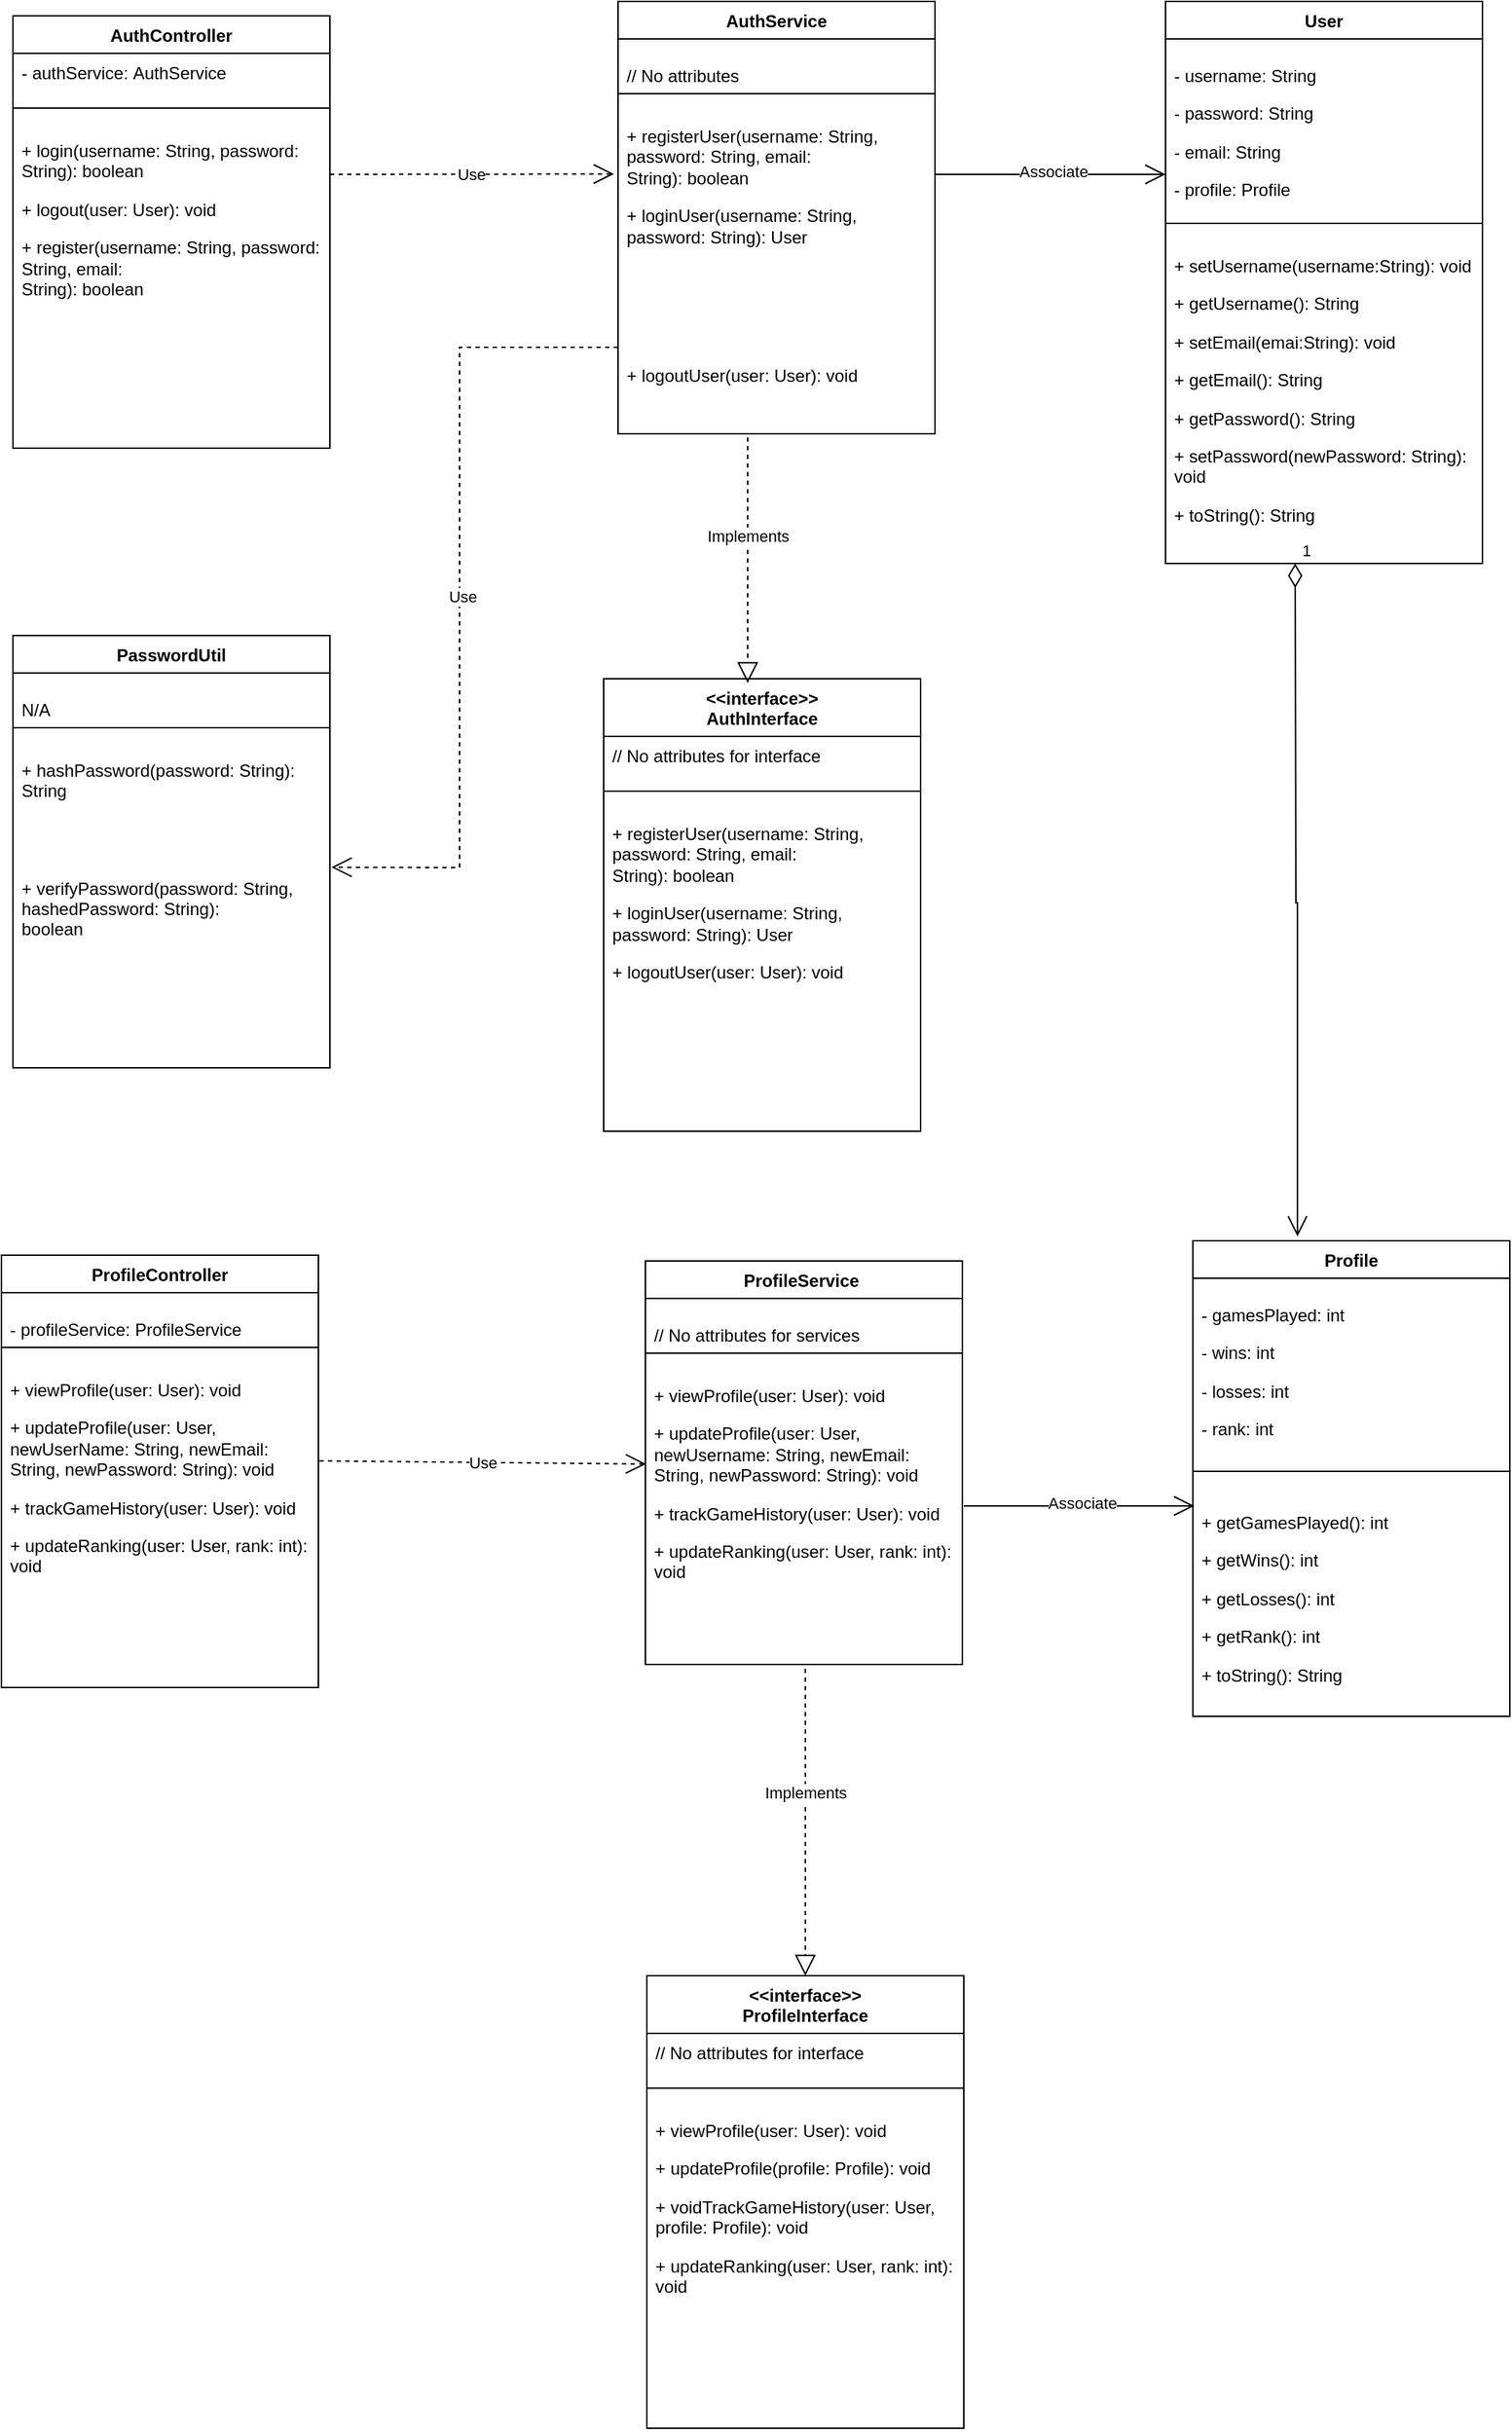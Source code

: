 <mxfile version="24.8.3">
  <diagram name="Page-1" id="Pqs4DjL7h2mbP6MIBxNd">
    <mxGraphModel dx="2116" dy="-1289" grid="1" gridSize="10" guides="1" tooltips="1" connect="1" arrows="1" fold="1" page="1" pageScale="1" pageWidth="850" pageHeight="1100" math="0" shadow="0">
      <root>
        <mxCell id="0" />
        <mxCell id="1" parent="0" />
        <mxCell id="3EMLSMAYIUfV4NDOJgnX-1" value="AuthController" style="swimlane;fontStyle=1;align=center;verticalAlign=top;childLayout=stackLayout;horizontal=1;startSize=26;horizontalStack=0;resizeParent=1;resizeParentMax=0;resizeLast=0;collapsible=1;marginBottom=0;whiteSpace=wrap;html=1;" parent="1" vertex="1">
          <mxGeometry x="-720" y="2260" width="220" height="300" as="geometry" />
        </mxCell>
        <mxCell id="3EMLSMAYIUfV4NDOJgnX-2" value="&lt;font style=&quot;font-size: 12px;&quot;&gt;- authService:&amp;nbsp;&lt;span style=&quot;line-height: 115%;&quot;&gt;AuthService&lt;/span&gt;&lt;/font&gt;" style="text;strokeColor=none;fillColor=none;align=left;verticalAlign=top;spacingLeft=4;spacingRight=4;overflow=hidden;rotatable=0;points=[[0,0.5],[1,0.5]];portConstraint=eastwest;whiteSpace=wrap;html=1;" parent="3EMLSMAYIUfV4NDOJgnX-1" vertex="1">
          <mxGeometry y="26" width="220" height="34" as="geometry" />
        </mxCell>
        <mxCell id="3EMLSMAYIUfV4NDOJgnX-3" value="" style="line;strokeWidth=1;fillColor=none;align=left;verticalAlign=middle;spacingTop=-1;spacingLeft=3;spacingRight=3;rotatable=0;labelPosition=right;points=[];portConstraint=eastwest;strokeColor=inherit;" parent="3EMLSMAYIUfV4NDOJgnX-1" vertex="1">
          <mxGeometry y="60" width="220" height="8" as="geometry" />
        </mxCell>
        <mxCell id="3EMLSMAYIUfV4NDOJgnX-4" value="&lt;p class=&quot;MsoNormal&quot;&gt;+ login(username: String, password: String): boolean&lt;/p&gt;&lt;p class=&quot;MsoNormal&quot;&gt;+ logout(user: User): void&lt;/p&gt;&lt;p class=&quot;MsoNormal&quot;&gt;+ register(username: String, password: String, email:&lt;br&gt;String): boolean&lt;/p&gt;" style="text;strokeColor=none;fillColor=none;align=left;verticalAlign=top;spacingLeft=4;spacingRight=4;overflow=hidden;rotatable=0;points=[[0,0.5],[1,0.5]];portConstraint=eastwest;whiteSpace=wrap;html=1;" parent="3EMLSMAYIUfV4NDOJgnX-1" vertex="1">
          <mxGeometry y="68" width="220" height="232" as="geometry" />
        </mxCell>
        <mxCell id="3EMLSMAYIUfV4NDOJgnX-5" value="ProfileController" style="swimlane;fontStyle=1;align=center;verticalAlign=top;childLayout=stackLayout;horizontal=1;startSize=26;horizontalStack=0;resizeParent=1;resizeParentMax=0;resizeLast=0;collapsible=1;marginBottom=0;whiteSpace=wrap;html=1;" parent="1" vertex="1">
          <mxGeometry x="-728" y="3120" width="220" height="300" as="geometry" />
        </mxCell>
        <mxCell id="3EMLSMAYIUfV4NDOJgnX-6" value="&lt;p class=&quot;MsoNormal&quot;&gt;- profileService: ProfileService&lt;/p&gt;" style="text;strokeColor=none;fillColor=none;align=left;verticalAlign=top;spacingLeft=4;spacingRight=4;overflow=hidden;rotatable=0;points=[[0,0.5],[1,0.5]];portConstraint=eastwest;whiteSpace=wrap;html=1;" parent="3EMLSMAYIUfV4NDOJgnX-5" vertex="1">
          <mxGeometry y="26" width="220" height="34" as="geometry" />
        </mxCell>
        <mxCell id="3EMLSMAYIUfV4NDOJgnX-7" value="" style="line;strokeWidth=1;fillColor=none;align=left;verticalAlign=middle;spacingTop=-1;spacingLeft=3;spacingRight=3;rotatable=0;labelPosition=right;points=[];portConstraint=eastwest;strokeColor=inherit;" parent="3EMLSMAYIUfV4NDOJgnX-5" vertex="1">
          <mxGeometry y="60" width="220" height="8" as="geometry" />
        </mxCell>
        <mxCell id="3EMLSMAYIUfV4NDOJgnX-8" value="&lt;p class=&quot;MsoNormal&quot;&gt;+ viewProfile(user: User): void&lt;/p&gt;&lt;p class=&quot;MsoNormal&quot;&gt;&lt;span style=&quot;background-color: initial;&quot;&gt;+ updateProfile(user: User, newUserName: String, newEmail: String, newPassword: String): void&lt;/span&gt;&lt;/p&gt;&lt;p class=&quot;MsoNormal&quot;&gt;&lt;span style=&quot;background-color: initial;&quot;&gt;+&amp;nbsp;&lt;/span&gt;&lt;span style=&quot;background-color: initial;&quot;&gt;trackGameHistory(user: User): void&lt;/span&gt;&lt;/p&gt;&lt;p class=&quot;MsoNormal&quot;&gt;&lt;span style=&quot;background-color: initial;&quot;&gt;+ updateRanking(user: User, rank: int): void&lt;/span&gt;&lt;/p&gt;" style="text;strokeColor=none;fillColor=none;align=left;verticalAlign=top;spacingLeft=4;spacingRight=4;overflow=hidden;rotatable=0;points=[[0,0.5],[1,0.5]];portConstraint=eastwest;whiteSpace=wrap;html=1;" parent="3EMLSMAYIUfV4NDOJgnX-5" vertex="1">
          <mxGeometry y="68" width="220" height="232" as="geometry" />
        </mxCell>
        <mxCell id="3EMLSMAYIUfV4NDOJgnX-9" value="&lt;div&gt;&amp;lt;&amp;lt;interface&amp;gt;&amp;gt;&lt;/div&gt;AuthInterface" style="swimlane;fontStyle=1;align=center;verticalAlign=top;childLayout=stackLayout;horizontal=1;startSize=40;horizontalStack=0;resizeParent=1;resizeParentMax=0;resizeLast=0;collapsible=1;marginBottom=0;whiteSpace=wrap;html=1;" parent="1" vertex="1">
          <mxGeometry x="-310" y="2720" width="220" height="314" as="geometry" />
        </mxCell>
        <mxCell id="3EMLSMAYIUfV4NDOJgnX-10" value="// No attributes for interface" style="text;strokeColor=none;fillColor=none;align=left;verticalAlign=top;spacingLeft=4;spacingRight=4;overflow=hidden;rotatable=0;points=[[0,0.5],[1,0.5]];portConstraint=eastwest;whiteSpace=wrap;html=1;" parent="3EMLSMAYIUfV4NDOJgnX-9" vertex="1">
          <mxGeometry y="40" width="220" height="34" as="geometry" />
        </mxCell>
        <mxCell id="3EMLSMAYIUfV4NDOJgnX-11" value="" style="line;strokeWidth=1;fillColor=none;align=left;verticalAlign=middle;spacingTop=-1;spacingLeft=3;spacingRight=3;rotatable=0;labelPosition=right;points=[];portConstraint=eastwest;strokeColor=inherit;" parent="3EMLSMAYIUfV4NDOJgnX-9" vertex="1">
          <mxGeometry y="74" width="220" height="8" as="geometry" />
        </mxCell>
        <mxCell id="3EMLSMAYIUfV4NDOJgnX-12" value="&lt;p class=&quot;MsoNormal&quot;&gt;+ registerUser(username: String, password: String, email:&lt;br&gt;String): boolean&lt;/p&gt;&lt;p class=&quot;MsoNormal&quot;&gt;+ loginUser(username: String, password: String): User&lt;/p&gt;&lt;p class=&quot;MsoNormal&quot;&gt;+ logoutUser(user: User): void&lt;/p&gt;" style="text;strokeColor=none;fillColor=none;align=left;verticalAlign=top;spacingLeft=4;spacingRight=4;overflow=hidden;rotatable=0;points=[[0,0.5],[1,0.5]];portConstraint=eastwest;whiteSpace=wrap;html=1;" parent="3EMLSMAYIUfV4NDOJgnX-9" vertex="1">
          <mxGeometry y="82" width="220" height="232" as="geometry" />
        </mxCell>
        <mxCell id="3EMLSMAYIUfV4NDOJgnX-13" value="&lt;div&gt;&amp;lt;&amp;lt;interface&amp;gt;&amp;gt;&lt;/div&gt;ProfileInterface" style="swimlane;fontStyle=1;align=center;verticalAlign=top;childLayout=stackLayout;horizontal=1;startSize=40;horizontalStack=0;resizeParent=1;resizeParentMax=0;resizeLast=0;collapsible=1;marginBottom=0;whiteSpace=wrap;html=1;" parent="1" vertex="1">
          <mxGeometry x="-280" y="3620" width="220" height="314" as="geometry" />
        </mxCell>
        <mxCell id="3EMLSMAYIUfV4NDOJgnX-14" value="// No attributes for interface" style="text;strokeColor=none;fillColor=none;align=left;verticalAlign=top;spacingLeft=4;spacingRight=4;overflow=hidden;rotatable=0;points=[[0,0.5],[1,0.5]];portConstraint=eastwest;whiteSpace=wrap;html=1;" parent="3EMLSMAYIUfV4NDOJgnX-13" vertex="1">
          <mxGeometry y="40" width="220" height="34" as="geometry" />
        </mxCell>
        <mxCell id="3EMLSMAYIUfV4NDOJgnX-15" value="" style="line;strokeWidth=1;fillColor=none;align=left;verticalAlign=middle;spacingTop=-1;spacingLeft=3;spacingRight=3;rotatable=0;labelPosition=right;points=[];portConstraint=eastwest;strokeColor=inherit;" parent="3EMLSMAYIUfV4NDOJgnX-13" vertex="1">
          <mxGeometry y="74" width="220" height="8" as="geometry" />
        </mxCell>
        <mxCell id="3EMLSMAYIUfV4NDOJgnX-16" value="&lt;p class=&quot;MsoNormal&quot;&gt;+ viewProfile(user: User): void&lt;/p&gt;&lt;p class=&quot;MsoNormal&quot;&gt;&lt;span style=&quot;background-color: initial;&quot;&gt;+ updateProfile(profile: Profile): void&lt;/span&gt;&lt;/p&gt;&lt;p class=&quot;MsoNormal&quot;&gt;+ voidTrackGameHistory(user: User, profile: Profile): void&lt;/p&gt;&lt;p class=&quot;MsoNormal&quot;&gt;+ updateRanking(user: User, rank: int): void&lt;/p&gt;" style="text;strokeColor=none;fillColor=none;align=left;verticalAlign=top;spacingLeft=4;spacingRight=4;overflow=hidden;rotatable=0;points=[[0,0.5],[1,0.5]];portConstraint=eastwest;whiteSpace=wrap;html=1;" parent="3EMLSMAYIUfV4NDOJgnX-13" vertex="1">
          <mxGeometry y="82" width="220" height="232" as="geometry" />
        </mxCell>
        <mxCell id="3EMLSMAYIUfV4NDOJgnX-17" value="AuthService" style="swimlane;fontStyle=1;align=center;verticalAlign=top;childLayout=stackLayout;horizontal=1;startSize=26;horizontalStack=0;resizeParent=1;resizeParentMax=0;resizeLast=0;collapsible=1;marginBottom=0;whiteSpace=wrap;html=1;" parent="1" vertex="1">
          <mxGeometry x="-300" y="2250" width="220" height="300" as="geometry" />
        </mxCell>
        <mxCell id="3EMLSMAYIUfV4NDOJgnX-18" value="&lt;p class=&quot;MsoNormal&quot;&gt;// No attributes&lt;/p&gt;" style="text;strokeColor=none;fillColor=none;align=left;verticalAlign=top;spacingLeft=4;spacingRight=4;overflow=hidden;rotatable=0;points=[[0,0.5],[1,0.5]];portConstraint=eastwest;whiteSpace=wrap;html=1;" parent="3EMLSMAYIUfV4NDOJgnX-17" vertex="1">
          <mxGeometry y="26" width="220" height="34" as="geometry" />
        </mxCell>
        <mxCell id="3EMLSMAYIUfV4NDOJgnX-19" value="" style="line;strokeWidth=1;fillColor=none;align=left;verticalAlign=middle;spacingTop=-1;spacingLeft=3;spacingRight=3;rotatable=0;labelPosition=right;points=[];portConstraint=eastwest;strokeColor=inherit;" parent="3EMLSMAYIUfV4NDOJgnX-17" vertex="1">
          <mxGeometry y="60" width="220" height="8" as="geometry" />
        </mxCell>
        <mxCell id="3EMLSMAYIUfV4NDOJgnX-20" value="&lt;p class=&quot;MsoNormal&quot;&gt;+ registerUser(username: String, password: String, email:&lt;br/&gt;String): boolean&lt;/p&gt;&lt;p class=&quot;MsoNormal&quot;&gt;+ loginUser(username: String, password: String): User&lt;/p&gt;&lt;p class=&quot;MsoNormal&quot;&gt;&lt;br/&gt;&lt;br/&gt;&lt;br/&gt;&lt;br/&gt;&lt;/p&gt;&lt;p class=&quot;MsoNormal&quot;&gt;+ logoutUser(user: User): void&lt;/p&gt;" style="text;strokeColor=none;fillColor=none;align=left;verticalAlign=top;spacingLeft=4;spacingRight=4;overflow=hidden;rotatable=0;points=[[0,0.5],[1,0.5]];portConstraint=eastwest;whiteSpace=wrap;html=1;" parent="3EMLSMAYIUfV4NDOJgnX-17" vertex="1">
          <mxGeometry y="68" width="220" height="232" as="geometry" />
        </mxCell>
        <mxCell id="3EMLSMAYIUfV4NDOJgnX-50" value="Use" style="endArrow=open;endSize=12;dashed=1;html=1;rounded=0;entryX=1.005;entryY=0.4;entryDx=0;entryDy=0;entryPerimeter=0;" parent="3EMLSMAYIUfV4NDOJgnX-17" target="3EMLSMAYIUfV4NDOJgnX-36" edge="1">
          <mxGeometry x="0.011" y="2" width="160" relative="1" as="geometry">
            <mxPoint y="240" as="sourcePoint" />
            <mxPoint x="160" y="240" as="targetPoint" />
            <Array as="points">
              <mxPoint x="-110" y="240" />
              <mxPoint x="-110" y="601" />
            </Array>
            <mxPoint as="offset" />
          </mxGeometry>
        </mxCell>
        <mxCell id="QoooITvmugHajC07nZIx-7" value="" style="endArrow=block;dashed=1;endFill=0;endSize=12;html=1;rounded=0;entryX=0.5;entryY=0;entryDx=0;entryDy=0;exitX=0.409;exitY=1.011;exitDx=0;exitDy=0;exitPerimeter=0;" edge="1" parent="3EMLSMAYIUfV4NDOJgnX-17" source="3EMLSMAYIUfV4NDOJgnX-20">
          <mxGeometry width="160" relative="1" as="geometry">
            <mxPoint x="90" y="310" as="sourcePoint" />
            <mxPoint x="90" y="473" as="targetPoint" />
          </mxGeometry>
        </mxCell>
        <mxCell id="QoooITvmugHajC07nZIx-8" value="Implements" style="edgeLabel;html=1;align=center;verticalAlign=middle;resizable=0;points=[];" vertex="1" connectable="0" parent="QoooITvmugHajC07nZIx-7">
          <mxGeometry x="-0.188" relative="1" as="geometry">
            <mxPoint y="-1" as="offset" />
          </mxGeometry>
        </mxCell>
        <mxCell id="3EMLSMAYIUfV4NDOJgnX-21" value="ProfileService&amp;nbsp;" style="swimlane;fontStyle=1;align=center;verticalAlign=top;childLayout=stackLayout;horizontal=1;startSize=26;horizontalStack=0;resizeParent=1;resizeParentMax=0;resizeLast=0;collapsible=1;marginBottom=0;whiteSpace=wrap;html=1;" parent="1" vertex="1">
          <mxGeometry x="-281" y="3124" width="220" height="280" as="geometry" />
        </mxCell>
        <mxCell id="3EMLSMAYIUfV4NDOJgnX-22" value="&lt;p class=&quot;MsoNormal&quot;&gt;// No attributes for services&lt;/p&gt;" style="text;strokeColor=none;fillColor=none;align=left;verticalAlign=top;spacingLeft=4;spacingRight=4;overflow=hidden;rotatable=0;points=[[0,0.5],[1,0.5]];portConstraint=eastwest;whiteSpace=wrap;html=1;" parent="3EMLSMAYIUfV4NDOJgnX-21" vertex="1">
          <mxGeometry y="26" width="220" height="34" as="geometry" />
        </mxCell>
        <mxCell id="3EMLSMAYIUfV4NDOJgnX-23" value="" style="line;strokeWidth=1;fillColor=none;align=left;verticalAlign=middle;spacingTop=-1;spacingLeft=3;spacingRight=3;rotatable=0;labelPosition=right;points=[];portConstraint=eastwest;strokeColor=inherit;" parent="3EMLSMAYIUfV4NDOJgnX-21" vertex="1">
          <mxGeometry y="60" width="220" height="8" as="geometry" />
        </mxCell>
        <mxCell id="3EMLSMAYIUfV4NDOJgnX-24" value="&lt;p class=&quot;MsoNormal&quot;&gt;+ viewProfile(user: User): void&lt;/p&gt;&lt;p class=&quot;MsoNormal&quot;&gt;&lt;span style=&quot;background-color: initial;&quot;&gt;+ updateProfile(user: User, newUsername: String, newEmail: String, newPassword: String): void&lt;/span&gt;&lt;/p&gt;&lt;p class=&quot;MsoNormal&quot;&gt;&lt;span style=&quot;background-color: initial;&quot;&gt;+ trackGameHistory(user: User): void&lt;/span&gt;&lt;/p&gt;&lt;p class=&quot;MsoNormal&quot;&gt;&lt;span style=&quot;background-color: initial;&quot;&gt;+ updateRanking(user: User, rank: int): void&lt;/span&gt;&lt;/p&gt;" style="text;strokeColor=none;fillColor=none;align=left;verticalAlign=top;spacingLeft=4;spacingRight=4;overflow=hidden;rotatable=0;points=[[0,0.5],[1,0.5]];portConstraint=eastwest;whiteSpace=wrap;html=1;" parent="3EMLSMAYIUfV4NDOJgnX-21" vertex="1">
          <mxGeometry y="68" width="220" height="212" as="geometry" />
        </mxCell>
        <mxCell id="3EMLSMAYIUfV4NDOJgnX-25" value="User" style="swimlane;fontStyle=1;align=center;verticalAlign=top;childLayout=stackLayout;horizontal=1;startSize=26;horizontalStack=0;resizeParent=1;resizeParentMax=0;resizeLast=0;collapsible=1;marginBottom=0;whiteSpace=wrap;html=1;" parent="1" vertex="1">
          <mxGeometry x="80" y="2250" width="220" height="390" as="geometry" />
        </mxCell>
        <mxCell id="3EMLSMAYIUfV4NDOJgnX-26" value="&lt;p class=&quot;MsoNormal&quot;&gt;- username: String&lt;/p&gt;&lt;p class=&quot;MsoNormal&quot;&gt;- password: String&lt;/p&gt;&lt;p class=&quot;MsoNormal&quot;&gt;- email: String&lt;/p&gt;&lt;p class=&quot;MsoNormal&quot;&gt;- profile: Profile&lt;/p&gt;" style="text;strokeColor=none;fillColor=none;align=left;verticalAlign=top;spacingLeft=4;spacingRight=4;overflow=hidden;rotatable=0;points=[[0,0.5],[1,0.5]];portConstraint=eastwest;whiteSpace=wrap;html=1;" parent="3EMLSMAYIUfV4NDOJgnX-25" vertex="1">
          <mxGeometry y="26" width="220" height="124" as="geometry" />
        </mxCell>
        <mxCell id="3EMLSMAYIUfV4NDOJgnX-27" value="" style="line;strokeWidth=1;fillColor=none;align=left;verticalAlign=middle;spacingTop=-1;spacingLeft=3;spacingRight=3;rotatable=0;labelPosition=right;points=[];portConstraint=eastwest;strokeColor=inherit;" parent="3EMLSMAYIUfV4NDOJgnX-25" vertex="1">
          <mxGeometry y="150" width="220" height="8" as="geometry" />
        </mxCell>
        <mxCell id="3EMLSMAYIUfV4NDOJgnX-28" value="&lt;p class=&quot;MsoNormal&quot;&gt;+ setUsername(username:String): void&lt;/p&gt;&lt;p class=&quot;MsoNormal&quot;&gt;+ getUsername(): String&lt;/p&gt;&lt;p class=&quot;MsoNormal&quot;&gt;+ setEmail(emai:String): void&lt;/p&gt;&lt;p class=&quot;MsoNormal&quot;&gt;+ getEmail(): String&lt;/p&gt;&lt;p class=&quot;MsoNormal&quot;&gt;+ getPassword(): String&lt;/p&gt;&lt;p class=&quot;MsoNormal&quot;&gt;+ setPassword(newPassword: String): void&lt;/p&gt;&lt;p class=&quot;MsoNormal&quot;&gt;+ toString(): String&lt;/p&gt;" style="text;strokeColor=none;fillColor=none;align=left;verticalAlign=top;spacingLeft=4;spacingRight=4;overflow=hidden;rotatable=0;points=[[0,0.5],[1,0.5]];portConstraint=eastwest;whiteSpace=wrap;html=1;" parent="3EMLSMAYIUfV4NDOJgnX-25" vertex="1">
          <mxGeometry y="158" width="220" height="232" as="geometry" />
        </mxCell>
        <mxCell id="3EMLSMAYIUfV4NDOJgnX-29" value="Profile" style="swimlane;fontStyle=1;align=center;verticalAlign=top;childLayout=stackLayout;horizontal=1;startSize=26;horizontalStack=0;resizeParent=1;resizeParentMax=0;resizeLast=0;collapsible=1;marginBottom=0;whiteSpace=wrap;html=1;" parent="1" vertex="1">
          <mxGeometry x="99" y="3110" width="220" height="330" as="geometry" />
        </mxCell>
        <mxCell id="3EMLSMAYIUfV4NDOJgnX-30" value="&lt;p class=&quot;MsoNormal&quot;&gt;&lt;span style=&quot;background-color: initial;&quot;&gt;- gamesPlayed: int&lt;/span&gt;&lt;/p&gt;&lt;p class=&quot;MsoNormal&quot;&gt;- wins: int&lt;/p&gt;&lt;p class=&quot;MsoNormal&quot;&gt;- losses: int&lt;/p&gt;&lt;p class=&quot;MsoNormal&quot;&gt;- rank: int&lt;/p&gt;" style="text;strokeColor=none;fillColor=none;align=left;verticalAlign=top;spacingLeft=4;spacingRight=4;overflow=hidden;rotatable=0;points=[[0,0.5],[1,0.5]];portConstraint=eastwest;whiteSpace=wrap;html=1;" parent="3EMLSMAYIUfV4NDOJgnX-29" vertex="1">
          <mxGeometry y="26" width="220" height="124" as="geometry" />
        </mxCell>
        <mxCell id="3EMLSMAYIUfV4NDOJgnX-31" value="" style="line;strokeWidth=1;fillColor=none;align=left;verticalAlign=middle;spacingTop=-1;spacingLeft=3;spacingRight=3;rotatable=0;labelPosition=right;points=[];portConstraint=eastwest;strokeColor=inherit;" parent="3EMLSMAYIUfV4NDOJgnX-29" vertex="1">
          <mxGeometry y="150" width="220" height="20" as="geometry" />
        </mxCell>
        <mxCell id="3EMLSMAYIUfV4NDOJgnX-32" value="&lt;p class=&quot;MsoNormal&quot;&gt;&lt;span style=&quot;background-color: initial;&quot;&gt;+ getGamesPlayed(): int&lt;/span&gt;&lt;/p&gt;&lt;p class=&quot;MsoNormal&quot;&gt;+ getWins(): int&lt;/p&gt;&lt;p class=&quot;MsoNormal&quot;&gt;+ getLosses(): int&lt;/p&gt;&lt;p class=&quot;MsoNormal&quot;&gt;+ getRank(): int&lt;/p&gt;&lt;p class=&quot;MsoNormal&quot;&gt;+ toString(): String&lt;/p&gt;" style="text;strokeColor=none;fillColor=none;align=left;verticalAlign=top;spacingLeft=4;spacingRight=4;overflow=hidden;rotatable=0;points=[[0,0.5],[1,0.5]];portConstraint=eastwest;whiteSpace=wrap;html=1;" parent="3EMLSMAYIUfV4NDOJgnX-29" vertex="1">
          <mxGeometry y="170" width="220" height="160" as="geometry" />
        </mxCell>
        <mxCell id="3EMLSMAYIUfV4NDOJgnX-33" value="PasswordUtil" style="swimlane;fontStyle=1;align=center;verticalAlign=top;childLayout=stackLayout;horizontal=1;startSize=26;horizontalStack=0;resizeParent=1;resizeParentMax=0;resizeLast=0;collapsible=1;marginBottom=0;whiteSpace=wrap;html=1;" parent="1" vertex="1">
          <mxGeometry x="-720" y="2690" width="220" height="300" as="geometry" />
        </mxCell>
        <mxCell id="3EMLSMAYIUfV4NDOJgnX-34" value="&lt;p class=&quot;MsoNormal&quot;&gt;N/A&lt;/p&gt;" style="text;strokeColor=none;fillColor=none;align=left;verticalAlign=top;spacingLeft=4;spacingRight=4;overflow=hidden;rotatable=0;points=[[0,0.5],[1,0.5]];portConstraint=eastwest;whiteSpace=wrap;html=1;" parent="3EMLSMAYIUfV4NDOJgnX-33" vertex="1">
          <mxGeometry y="26" width="220" height="34" as="geometry" />
        </mxCell>
        <mxCell id="3EMLSMAYIUfV4NDOJgnX-35" value="" style="line;strokeWidth=1;fillColor=none;align=left;verticalAlign=middle;spacingTop=-1;spacingLeft=3;spacingRight=3;rotatable=0;labelPosition=right;points=[];portConstraint=eastwest;strokeColor=inherit;" parent="3EMLSMAYIUfV4NDOJgnX-33" vertex="1">
          <mxGeometry y="60" width="220" height="8" as="geometry" />
        </mxCell>
        <mxCell id="3EMLSMAYIUfV4NDOJgnX-36" value="&lt;p class=&quot;MsoNormal&quot;&gt;+ hashPassword(password: String): String&lt;/p&gt;&lt;p class=&quot;MsoNormal&quot;&gt;&lt;br/&gt;&lt;br/&gt;&lt;/p&gt;&lt;p class=&quot;MsoNormal&quot;&gt;+ verifyPassword(password: String, hashedPassword: String):&lt;br/&gt;boolean&lt;/p&gt;" style="text;strokeColor=none;fillColor=none;align=left;verticalAlign=top;spacingLeft=4;spacingRight=4;overflow=hidden;rotatable=0;points=[[0,0.5],[1,0.5]];portConstraint=eastwest;whiteSpace=wrap;html=1;" parent="3EMLSMAYIUfV4NDOJgnX-33" vertex="1">
          <mxGeometry y="68" width="220" height="232" as="geometry" />
        </mxCell>
        <mxCell id="3EMLSMAYIUfV4NDOJgnX-40" value="Use" style="endArrow=open;endSize=12;dashed=1;html=1;rounded=0;entryX=-0.013;entryY=0.223;entryDx=0;entryDy=0;entryPerimeter=0;" parent="1" target="3EMLSMAYIUfV4NDOJgnX-20" edge="1">
          <mxGeometry width="160" relative="1" as="geometry">
            <mxPoint x="-500" y="2370" as="sourcePoint" />
            <mxPoint x="-340" y="2370" as="targetPoint" />
          </mxGeometry>
        </mxCell>
        <mxCell id="3EMLSMAYIUfV4NDOJgnX-41" value="Use" style="endArrow=open;endSize=12;dashed=1;html=1;rounded=0;entryX=0.002;entryY=0.344;entryDx=0;entryDy=0;entryPerimeter=0;exitX=1.003;exitY=0.322;exitDx=0;exitDy=0;exitPerimeter=0;" parent="1" target="3EMLSMAYIUfV4NDOJgnX-24" edge="1" source="3EMLSMAYIUfV4NDOJgnX-8">
          <mxGeometry width="160" relative="1" as="geometry">
            <mxPoint x="-500" y="3269.09" as="sourcePoint" />
            <mxPoint x="-303" y="3269.09" as="targetPoint" />
          </mxGeometry>
        </mxCell>
        <mxCell id="3EMLSMAYIUfV4NDOJgnX-45" value="" style="endArrow=open;endFill=1;endSize=12;html=1;rounded=0;" parent="1" edge="1">
          <mxGeometry width="160" relative="1" as="geometry">
            <mxPoint x="-80" y="2370" as="sourcePoint" />
            <mxPoint x="80" y="2370" as="targetPoint" />
          </mxGeometry>
        </mxCell>
        <mxCell id="3EMLSMAYIUfV4NDOJgnX-46" value="Associate" style="edgeLabel;html=1;align=center;verticalAlign=middle;resizable=0;points=[];" parent="3EMLSMAYIUfV4NDOJgnX-45" vertex="1" connectable="0">
          <mxGeometry x="0.01" y="2" relative="1" as="geometry">
            <mxPoint x="1" as="offset" />
          </mxGeometry>
        </mxCell>
        <mxCell id="3EMLSMAYIUfV4NDOJgnX-47" value="" style="endArrow=open;endFill=1;endSize=12;html=1;rounded=0;" parent="1" edge="1">
          <mxGeometry width="160" relative="1" as="geometry">
            <mxPoint x="-60" y="3294" as="sourcePoint" />
            <mxPoint x="100" y="3294" as="targetPoint" />
          </mxGeometry>
        </mxCell>
        <mxCell id="3EMLSMAYIUfV4NDOJgnX-48" value="Associate" style="edgeLabel;html=1;align=center;verticalAlign=middle;resizable=0;points=[];" parent="3EMLSMAYIUfV4NDOJgnX-47" vertex="1" connectable="0">
          <mxGeometry x="0.01" y="2" relative="1" as="geometry">
            <mxPoint x="1" as="offset" />
          </mxGeometry>
        </mxCell>
        <mxCell id="QoooITvmugHajC07nZIx-2" value="1" style="endArrow=open;html=1;endSize=12;startArrow=diamondThin;startSize=14;startFill=0;edgeStyle=orthogonalEdgeStyle;align=left;verticalAlign=bottom;rounded=0;entryX=0.33;entryY=-0.009;entryDx=0;entryDy=0;entryPerimeter=0;" edge="1" parent="1" target="3EMLSMAYIUfV4NDOJgnX-29">
          <mxGeometry x="-1" y="3" relative="1" as="geometry">
            <mxPoint x="170" y="2640" as="sourcePoint" />
            <mxPoint x="330" y="2640" as="targetPoint" />
          </mxGeometry>
        </mxCell>
        <mxCell id="QoooITvmugHajC07nZIx-5" value="" style="endArrow=block;dashed=1;endFill=0;endSize=12;html=1;rounded=0;entryX=0.5;entryY=0;entryDx=0;entryDy=0;" edge="1" parent="1" target="3EMLSMAYIUfV4NDOJgnX-13">
          <mxGeometry width="160" relative="1" as="geometry">
            <mxPoint x="-170" y="3407" as="sourcePoint" />
            <mxPoint x="60" y="3440" as="targetPoint" />
          </mxGeometry>
        </mxCell>
        <mxCell id="QoooITvmugHajC07nZIx-6" value="Implements" style="edgeLabel;html=1;align=center;verticalAlign=middle;resizable=0;points=[];" vertex="1" connectable="0" parent="QoooITvmugHajC07nZIx-5">
          <mxGeometry x="-0.188" relative="1" as="geometry">
            <mxPoint y="-1" as="offset" />
          </mxGeometry>
        </mxCell>
      </root>
    </mxGraphModel>
  </diagram>
</mxfile>
